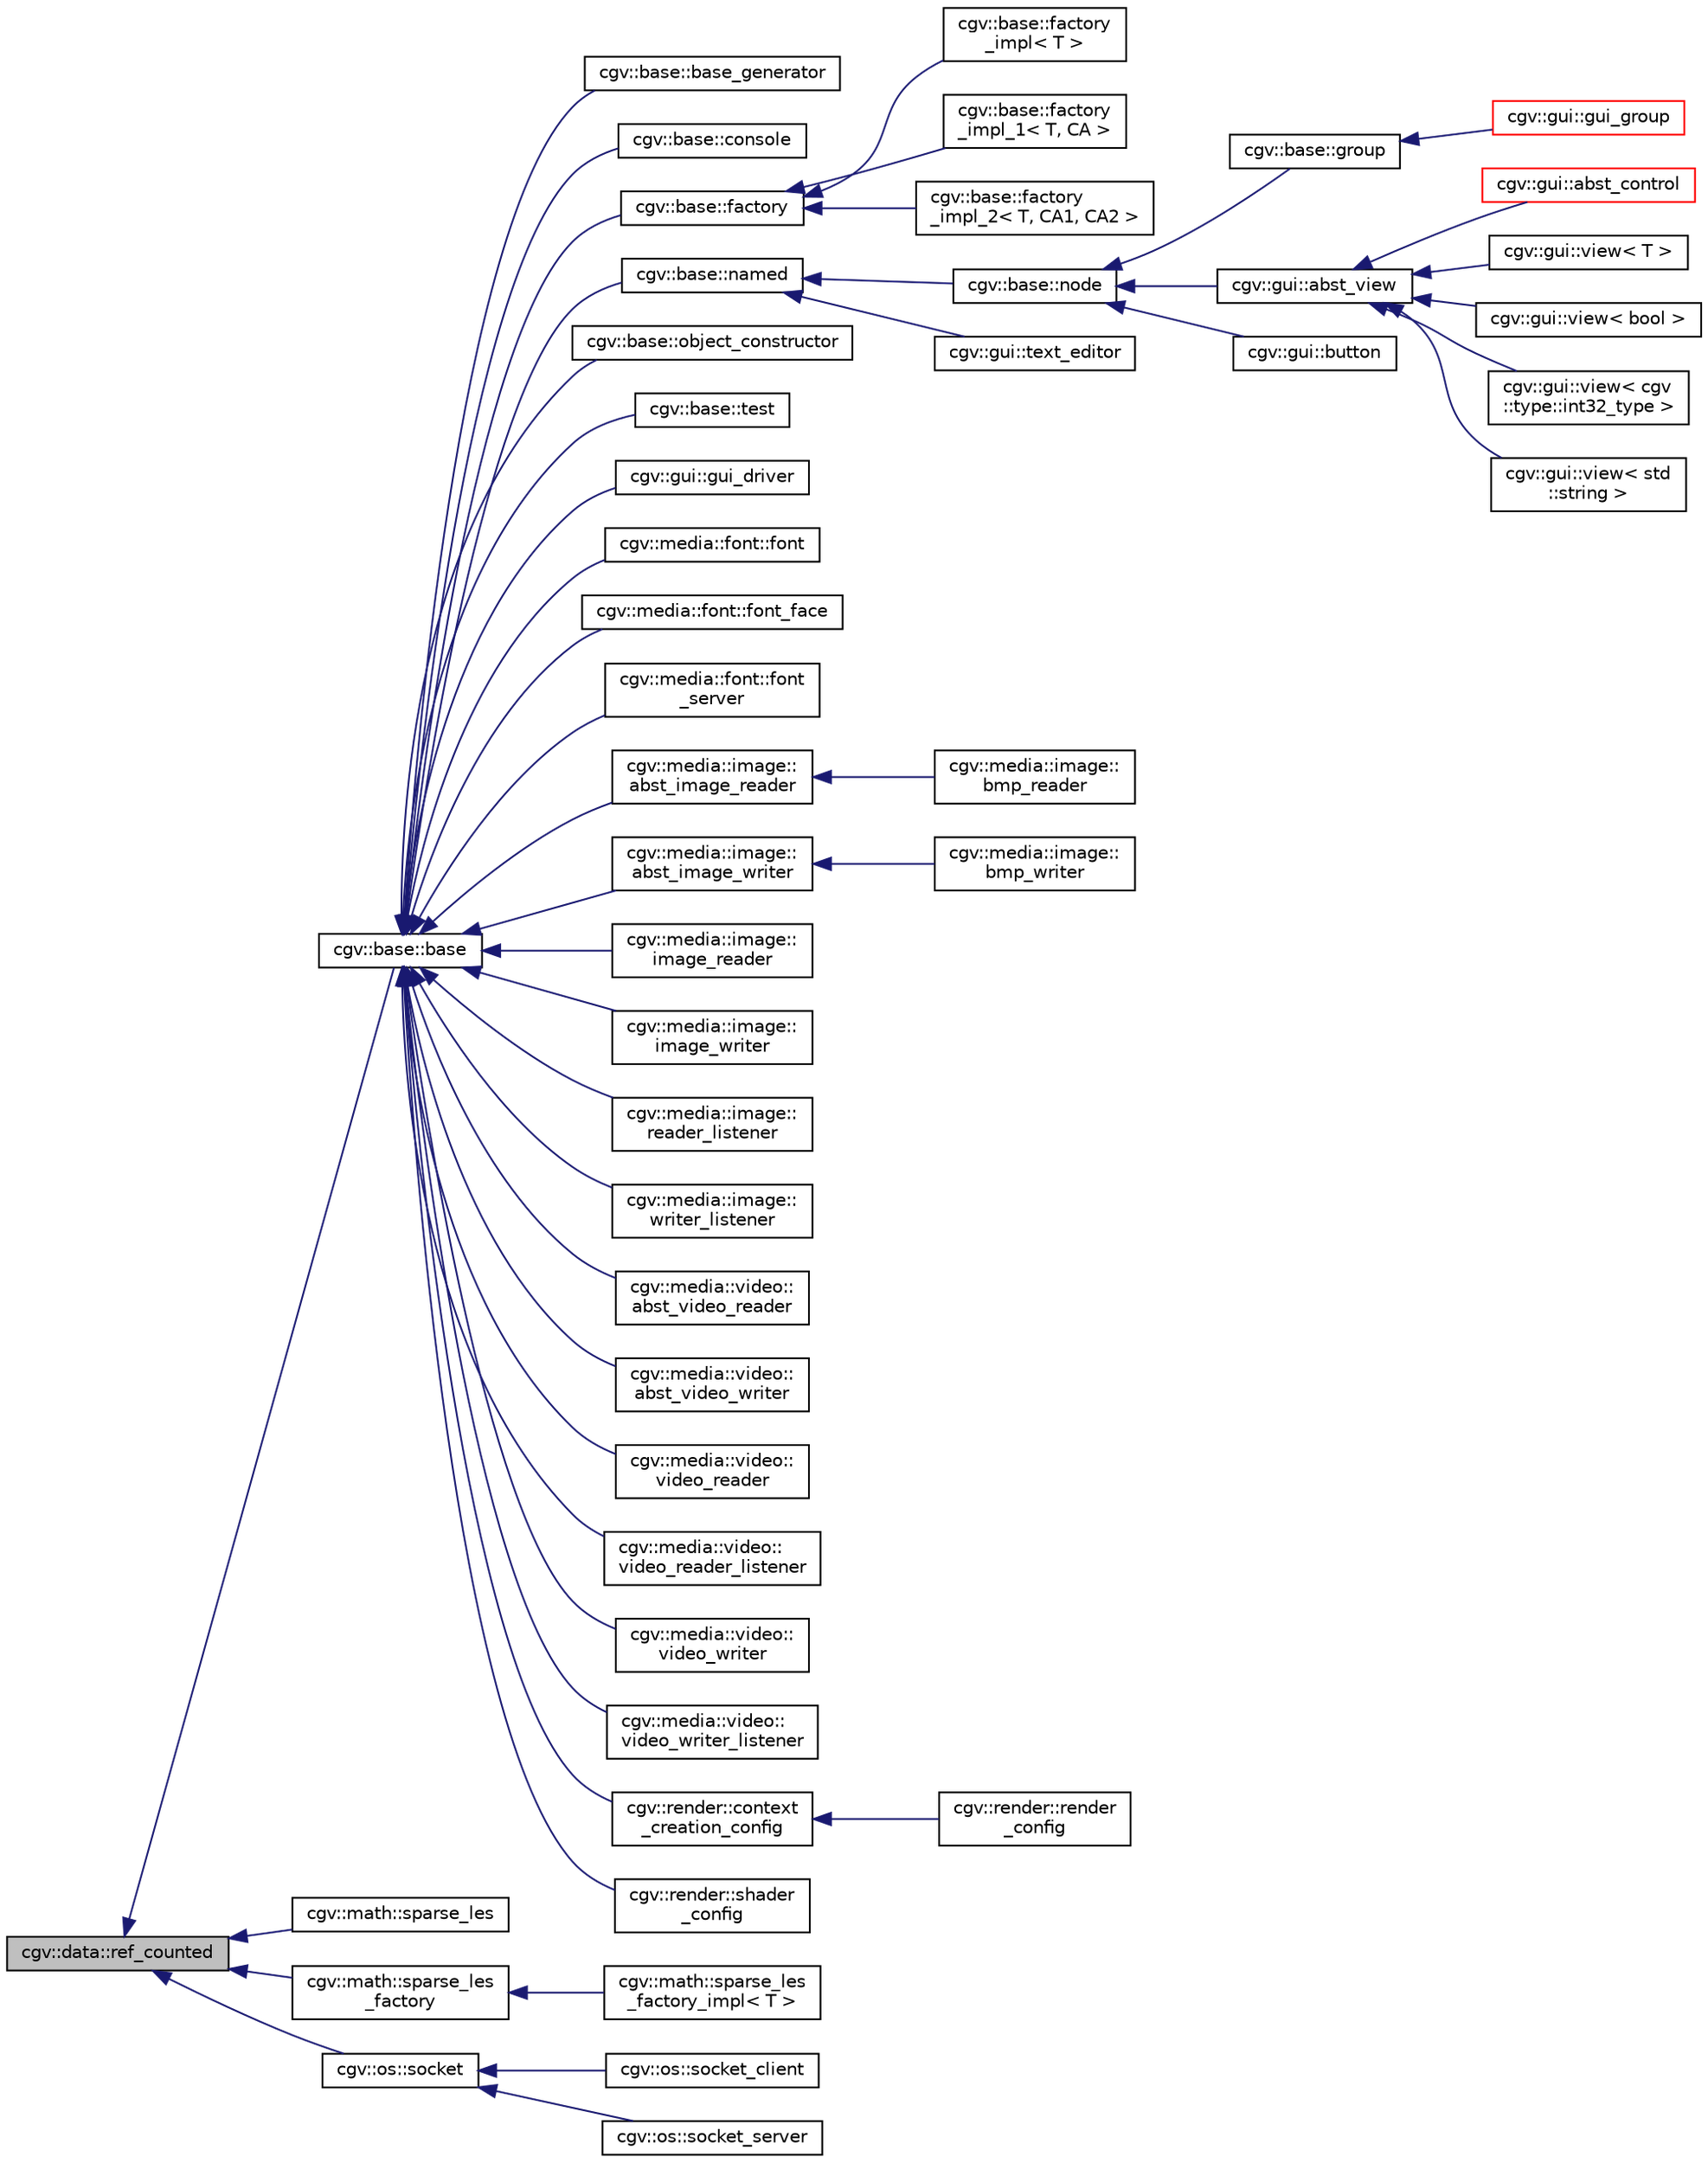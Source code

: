 digraph "cgv::data::ref_counted"
{
  bgcolor="transparent";
  edge [fontname="Helvetica",fontsize="10",labelfontname="Helvetica",labelfontsize="10"];
  node [fontname="Helvetica",fontsize="10",shape=record];
  rankdir="LR";
  Node1 [label="cgv::data::ref_counted",height=0.2,width=0.4,color="black", fillcolor="grey75", style="filled", fontcolor="black"];
  Node1 -> Node2 [dir="back",color="midnightblue",fontsize="10",style="solid",fontname="Helvetica"];
  Node2 [label="cgv::base::base",height=0.2,width=0.4,color="black",URL="$a00019.html"];
  Node2 -> Node3 [dir="back",color="midnightblue",fontsize="10",style="solid",fontname="Helvetica"];
  Node3 [label="cgv::base::base_generator",height=0.2,width=0.4,color="black",URL="$a00020.html"];
  Node2 -> Node4 [dir="back",color="midnightblue",fontsize="10",style="solid",fontname="Helvetica"];
  Node4 [label="cgv::base::console",height=0.2,width=0.4,color="black",URL="$a00025.html"];
  Node2 -> Node5 [dir="back",color="midnightblue",fontsize="10",style="solid",fontname="Helvetica"];
  Node5 [label="cgv::base::factory",height=0.2,width=0.4,color="black",URL="$a00027.html",tooltip="interface for a factory that allows to create objects derived from cgv::base::base ..."];
  Node5 -> Node6 [dir="back",color="midnightblue",fontsize="10",style="solid",fontname="Helvetica"];
  Node6 [label="cgv::base::factory\l_impl\< T \>",height=0.2,width=0.4,color="black",URL="$a00028.html",tooltip="implementation of factory for objects of type T using the standard constructor "];
  Node5 -> Node7 [dir="back",color="midnightblue",fontsize="10",style="solid",fontname="Helvetica"];
  Node7 [label="cgv::base::factory\l_impl_1\< T, CA \>",height=0.2,width=0.4,color="black",URL="$a00029.html",tooltip="implementation of factory for objects of type T using a constructor with one argument of type CA ..."];
  Node5 -> Node8 [dir="back",color="midnightblue",fontsize="10",style="solid",fontname="Helvetica"];
  Node8 [label="cgv::base::factory\l_impl_2\< T, CA1, CA2 \>",height=0.2,width=0.4,color="black",URL="$a00030.html",tooltip="implementation of factory for objects of type T using a constructor with two arguments of types CA1 a..."];
  Node2 -> Node9 [dir="back",color="midnightblue",fontsize="10",style="solid",fontname="Helvetica"];
  Node9 [label="cgv::base::named",height=0.2,width=0.4,color="black",URL="$a00039.html"];
  Node9 -> Node10 [dir="back",color="midnightblue",fontsize="10",style="solid",fontname="Helvetica"];
  Node10 [label="cgv::base::node",height=0.2,width=0.4,color="black",URL="$a00040.html"];
  Node10 -> Node11 [dir="back",color="midnightblue",fontsize="10",style="solid",fontname="Helvetica"];
  Node11 [label="cgv::base::group",height=0.2,width=0.4,color="black",URL="$a00035.html"];
  Node11 -> Node12 [dir="back",color="midnightblue",fontsize="10",style="solid",fontname="Helvetica"];
  Node12 [label="cgv::gui::gui_group",height=0.2,width=0.4,color="red",URL="$a00092.html",tooltip="gui independent group class which is a container for gui elements "];
  Node10 -> Node13 [dir="back",color="midnightblue",fontsize="10",style="solid",fontname="Helvetica"];
  Node13 [label="cgv::gui::abst_view",height=0.2,width=0.4,color="black",URL="$a00080.html",tooltip="type independent &base class of all views "];
  Node13 -> Node14 [dir="back",color="midnightblue",fontsize="10",style="solid",fontname="Helvetica"];
  Node14 [label="cgv::gui::abst_control",height=0.2,width=0.4,color="red",URL="$a00078.html",tooltip="gui and type independent base class of all controls "];
  Node13 -> Node15 [dir="back",color="midnightblue",fontsize="10",style="solid",fontname="Helvetica"];
  Node15 [label="cgv::gui::view\< T \>",height=0.2,width=0.4,color="black",URL="$a00102.html",tooltip="class for gui elements that view values of the type specified in the template argument ..."];
  Node13 -> Node16 [dir="back",color="midnightblue",fontsize="10",style="solid",fontname="Helvetica"];
  Node16 [label="cgv::gui::view\< bool \>",height=0.2,width=0.4,color="black",URL="$a00102.html"];
  Node13 -> Node17 [dir="back",color="midnightblue",fontsize="10",style="solid",fontname="Helvetica"];
  Node17 [label="cgv::gui::view\< cgv\l::type::int32_type \>",height=0.2,width=0.4,color="black",URL="$a00102.html"];
  Node13 -> Node18 [dir="back",color="midnightblue",fontsize="10",style="solid",fontname="Helvetica"];
  Node18 [label="cgv::gui::view\< std\l::string \>",height=0.2,width=0.4,color="black",URL="$a00102.html"];
  Node10 -> Node19 [dir="back",color="midnightblue",fontsize="10",style="solid",fontname="Helvetica"];
  Node19 [label="cgv::gui::button",height=0.2,width=0.4,color="black",URL="$a00083.html",tooltip="gui independent button class that provides a click signal "];
  Node9 -> Node20 [dir="back",color="midnightblue",fontsize="10",style="solid",fontname="Helvetica"];
  Node20 [label="cgv::gui::text_editor",height=0.2,width=0.4,color="black",URL="$a00098.html",tooltip="abstract base class for text editors "];
  Node2 -> Node21 [dir="back",color="midnightblue",fontsize="10",style="solid",fontname="Helvetica"];
  Node21 [label="cgv::base::object_constructor",height=0.2,width=0.4,color="black",URL="$a00041.html",tooltip="abstract base class of helpers to perform delayed registration and creation of objects in case that t..."];
  Node2 -> Node22 [dir="back",color="midnightblue",fontsize="10",style="solid",fontname="Helvetica"];
  Node22 [label="cgv::base::test",height=0.2,width=0.4,color="black",URL="$a00053.html",tooltip="structure used to register a test function "];
  Node2 -> Node23 [dir="back",color="midnightblue",fontsize="10",style="solid",fontname="Helvetica"];
  Node23 [label="cgv::gui::gui_driver",height=0.2,width=0.4,color="black",URL="$a00091.html",tooltip="abstract base class for gui drivers "];
  Node2 -> Node24 [dir="back",color="midnightblue",fontsize="10",style="solid",fontname="Helvetica"];
  Node24 [label="cgv::media::font::font",height=0.2,width=0.4,color="black",URL="$a00133.html",tooltip="interface class for fonts. Construct font with the find_font function "];
  Node2 -> Node25 [dir="back",color="midnightblue",fontsize="10",style="solid",fontname="Helvetica"];
  Node25 [label="cgv::media::font::font_face",height=0.2,width=0.4,color="black",URL="$a00134.html",tooltip="interface class for different faces of a font, which can be constructed from a font ..."];
  Node2 -> Node26 [dir="back",color="midnightblue",fontsize="10",style="solid",fontname="Helvetica"];
  Node26 [label="cgv::media::font::font\l_server",height=0.2,width=0.4,color="black",URL="$a00135.html",tooltip="provides the methods to create and search for fonts "];
  Node2 -> Node27 [dir="back",color="midnightblue",fontsize="10",style="solid",fontname="Helvetica"];
  Node27 [label="cgv::media::image::\labst_image_reader",height=0.2,width=0.4,color="black",URL="$a00143.html",tooltip="abstract interface for image readers "];
  Node27 -> Node28 [dir="back",color="midnightblue",fontsize="10",style="solid",fontname="Helvetica"];
  Node28 [label="cgv::media::image::\lbmp_reader",height=0.2,width=0.4,color="black",URL="$a00145.html",tooltip="implements the image reader interface for bmp files "];
  Node2 -> Node29 [dir="back",color="midnightblue",fontsize="10",style="solid",fontname="Helvetica"];
  Node29 [label="cgv::media::image::\labst_image_writer",height=0.2,width=0.4,color="black",URL="$a00144.html",tooltip="abstract interface for image readers "];
  Node29 -> Node30 [dir="back",color="midnightblue",fontsize="10",style="solid",fontname="Helvetica"];
  Node30 [label="cgv::media::image::\lbmp_writer",height=0.2,width=0.4,color="black",URL="$a00146.html",tooltip="implements the image writer interface for bmp files "];
  Node2 -> Node31 [dir="back",color="midnightblue",fontsize="10",style="solid",fontname="Helvetica"];
  Node31 [label="cgv::media::image::\limage_reader",height=0.2,width=0.4,color="black",URL="$a00147.html"];
  Node2 -> Node32 [dir="back",color="midnightblue",fontsize="10",style="solid",fontname="Helvetica"];
  Node32 [label="cgv::media::image::\limage_writer",height=0.2,width=0.4,color="black",URL="$a00148.html",tooltip="the image writer chooses a specific writer automatically based on the extension of the given file nam..."];
  Node2 -> Node33 [dir="back",color="midnightblue",fontsize="10",style="solid",fontname="Helvetica"];
  Node33 [label="cgv::media::image::\lreader_listener",height=0.2,width=0.4,color="black",URL="$a00149.html",tooltip="interfaces that allows to listen to registration events "];
  Node2 -> Node34 [dir="back",color="midnightblue",fontsize="10",style="solid",fontname="Helvetica"];
  Node34 [label="cgv::media::image::\lwriter_listener",height=0.2,width=0.4,color="black",URL="$a00150.html",tooltip="interfaces that allows to listen to registration events "];
  Node2 -> Node35 [dir="back",color="midnightblue",fontsize="10",style="solid",fontname="Helvetica"];
  Node35 [label="cgv::media::video::\labst_video_reader",height=0.2,width=0.4,color="black",URL="$a00177.html",tooltip="abstract interface for a video reader "];
  Node2 -> Node36 [dir="back",color="midnightblue",fontsize="10",style="solid",fontname="Helvetica"];
  Node36 [label="cgv::media::video::\labst_video_writer",height=0.2,width=0.4,color="black",URL="$a00178.html",tooltip="abstract interface for video writers "];
  Node2 -> Node37 [dir="back",color="midnightblue",fontsize="10",style="solid",fontname="Helvetica"];
  Node37 [label="cgv::media::video::\lvideo_reader",height=0.2,width=0.4,color="black",URL="$a00179.html",tooltip="the video reader chooses a specific reader automatically based on the extension of the given file nam..."];
  Node2 -> Node38 [dir="back",color="midnightblue",fontsize="10",style="solid",fontname="Helvetica"];
  Node38 [label="cgv::media::video::\lvideo_reader_listener",height=0.2,width=0.4,color="black",URL="$a00180.html",tooltip="interfaces that allows to listen to registration events "];
  Node2 -> Node39 [dir="back",color="midnightblue",fontsize="10",style="solid",fontname="Helvetica"];
  Node39 [label="cgv::media::video::\lvideo_writer",height=0.2,width=0.4,color="black",URL="$a00181.html",tooltip="the image writer chooses a specific writer automatically based on the extension of the given file nam..."];
  Node2 -> Node40 [dir="back",color="midnightblue",fontsize="10",style="solid",fontname="Helvetica"];
  Node40 [label="cgv::media::video::\lvideo_writer_listener",height=0.2,width=0.4,color="black",URL="$a00182.html",tooltip="interfaces that allows to listen to registration events "];
  Node2 -> Node41 [dir="back",color="midnightblue",fontsize="10",style="solid",fontname="Helvetica"];
  Node41 [label="cgv::render::context\l_creation_config",height=0.2,width=0.4,color="black",URL="$a00225.html"];
  Node41 -> Node42 [dir="back",color="midnightblue",fontsize="10",style="solid",fontname="Helvetica"];
  Node42 [label="cgv::render::render\l_config",height=0.2,width=0.4,color="black",URL="$a00232.html"];
  Node2 -> Node43 [dir="back",color="midnightblue",fontsize="10",style="solid",fontname="Helvetica"];
  Node43 [label="cgv::render::shader\l_config",height=0.2,width=0.4,color="black",URL="$a00234.html"];
  Node1 -> Node44 [dir="back",color="midnightblue",fontsize="10",style="solid",fontname="Helvetica"];
  Node44 [label="cgv::math::sparse_les",height=0.2,width=0.4,color="black",URL="$a00118.html"];
  Node1 -> Node45 [dir="back",color="midnightblue",fontsize="10",style="solid",fontname="Helvetica"];
  Node45 [label="cgv::math::sparse_les\l_factory",height=0.2,width=0.4,color="black",URL="$a00119.html",tooltip="factory class for sparse linear system solvers "];
  Node45 -> Node46 [dir="back",color="midnightblue",fontsize="10",style="solid",fontname="Helvetica"];
  Node46 [label="cgv::math::sparse_les\l_factory_impl\< T \>",height=0.2,width=0.4,color="black",URL="$a00120.html",tooltip="implementation of factory class for sparse linear system solvers "];
  Node1 -> Node47 [dir="back",color="midnightblue",fontsize="10",style="solid",fontname="Helvetica"];
  Node47 [label="cgv::os::socket",height=0.2,width=0.4,color="black",URL="$a00193.html"];
  Node47 -> Node48 [dir="back",color="midnightblue",fontsize="10",style="solid",fontname="Helvetica"];
  Node48 [label="cgv::os::socket_client",height=0.2,width=0.4,color="black",URL="$a00194.html",tooltip="client socket "];
  Node47 -> Node49 [dir="back",color="midnightblue",fontsize="10",style="solid",fontname="Helvetica"];
  Node49 [label="cgv::os::socket_server",height=0.2,width=0.4,color="black",URL="$a00195.html",tooltip="socket server allows to be connected to "];
}
